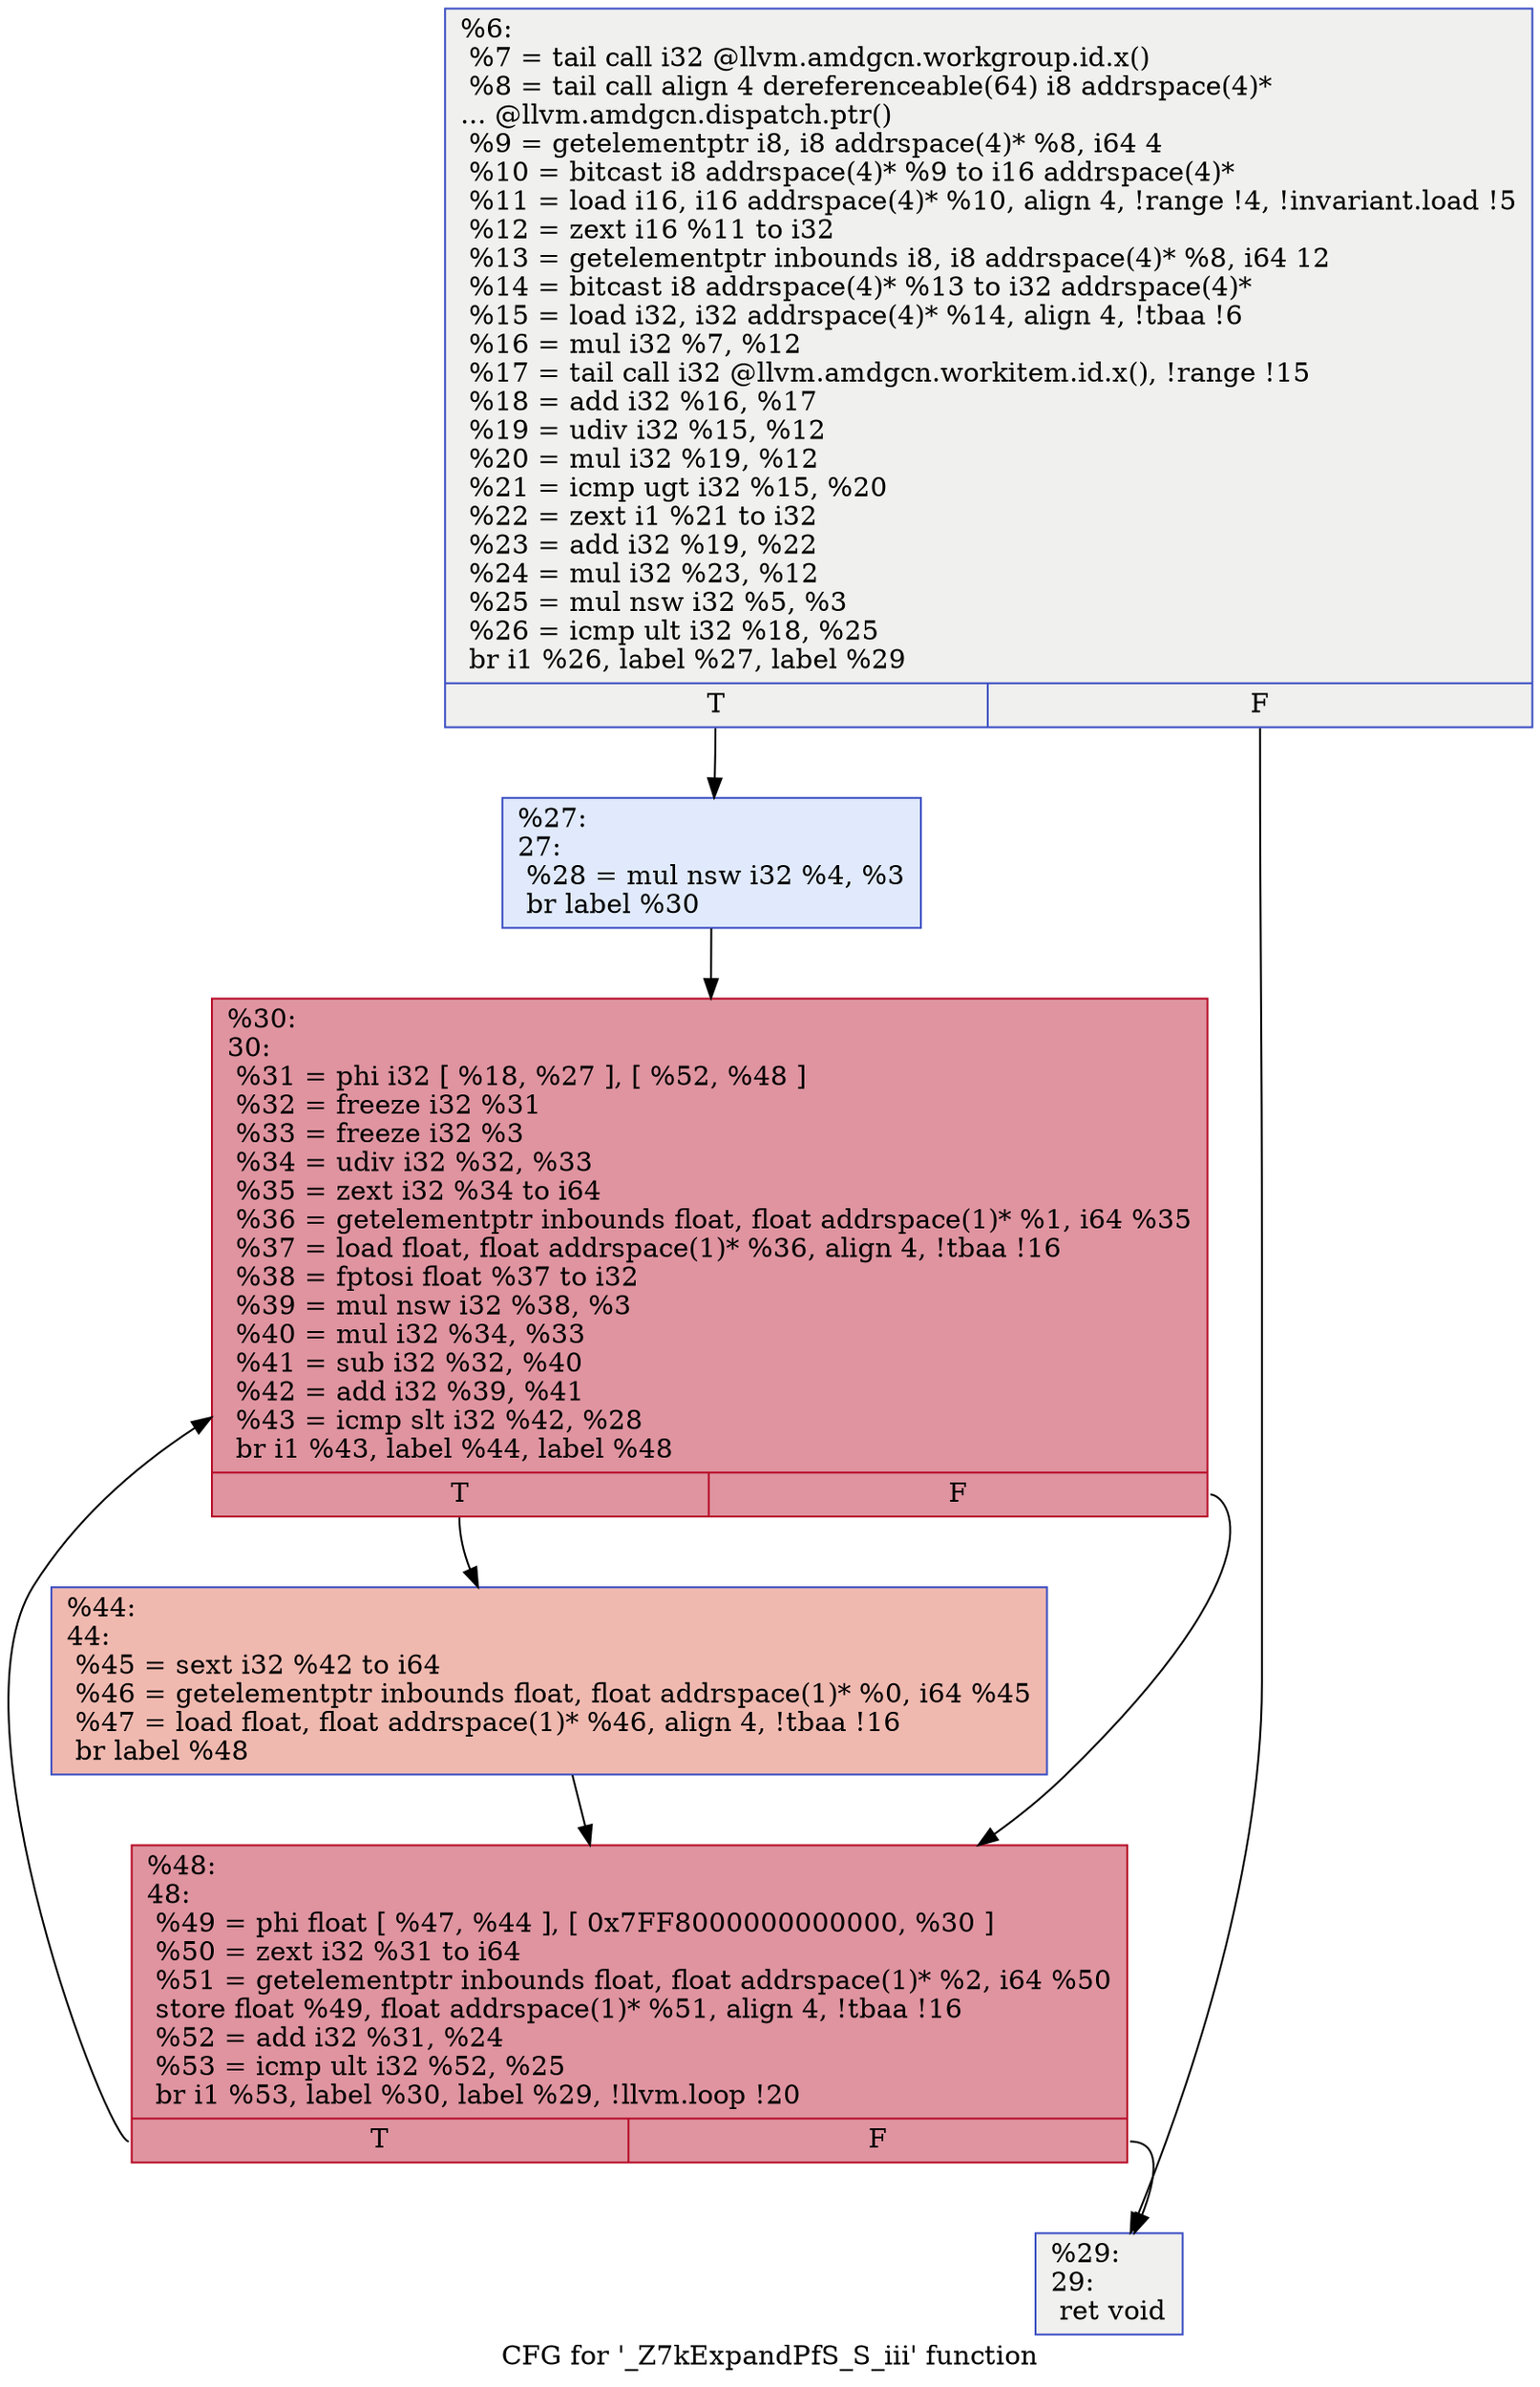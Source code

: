 digraph "CFG for '_Z7kExpandPfS_S_iii' function" {
	label="CFG for '_Z7kExpandPfS_S_iii' function";

	Node0x56f87e0 [shape=record,color="#3d50c3ff", style=filled, fillcolor="#dedcdb70",label="{%6:\l  %7 = tail call i32 @llvm.amdgcn.workgroup.id.x()\l  %8 = tail call align 4 dereferenceable(64) i8 addrspace(4)*\l... @llvm.amdgcn.dispatch.ptr()\l  %9 = getelementptr i8, i8 addrspace(4)* %8, i64 4\l  %10 = bitcast i8 addrspace(4)* %9 to i16 addrspace(4)*\l  %11 = load i16, i16 addrspace(4)* %10, align 4, !range !4, !invariant.load !5\l  %12 = zext i16 %11 to i32\l  %13 = getelementptr inbounds i8, i8 addrspace(4)* %8, i64 12\l  %14 = bitcast i8 addrspace(4)* %13 to i32 addrspace(4)*\l  %15 = load i32, i32 addrspace(4)* %14, align 4, !tbaa !6\l  %16 = mul i32 %7, %12\l  %17 = tail call i32 @llvm.amdgcn.workitem.id.x(), !range !15\l  %18 = add i32 %16, %17\l  %19 = udiv i32 %15, %12\l  %20 = mul i32 %19, %12\l  %21 = icmp ugt i32 %15, %20\l  %22 = zext i1 %21 to i32\l  %23 = add i32 %19, %22\l  %24 = mul i32 %23, %12\l  %25 = mul nsw i32 %5, %3\l  %26 = icmp ult i32 %18, %25\l  br i1 %26, label %27, label %29\l|{<s0>T|<s1>F}}"];
	Node0x56f87e0:s0 -> Node0x56fae00;
	Node0x56f87e0:s1 -> Node0x56fae90;
	Node0x56fae00 [shape=record,color="#3d50c3ff", style=filled, fillcolor="#b9d0f970",label="{%27:\l27:                                               \l  %28 = mul nsw i32 %4, %3\l  br label %30\l}"];
	Node0x56fae00 -> Node0x56fb060;
	Node0x56fae90 [shape=record,color="#3d50c3ff", style=filled, fillcolor="#dedcdb70",label="{%29:\l29:                                               \l  ret void\l}"];
	Node0x56fb060 [shape=record,color="#b70d28ff", style=filled, fillcolor="#b70d2870",label="{%30:\l30:                                               \l  %31 = phi i32 [ %18, %27 ], [ %52, %48 ]\l  %32 = freeze i32 %31\l  %33 = freeze i32 %3\l  %34 = udiv i32 %32, %33\l  %35 = zext i32 %34 to i64\l  %36 = getelementptr inbounds float, float addrspace(1)* %1, i64 %35\l  %37 = load float, float addrspace(1)* %36, align 4, !tbaa !16\l  %38 = fptosi float %37 to i32\l  %39 = mul nsw i32 %38, %3\l  %40 = mul i32 %34, %33\l  %41 = sub i32 %32, %40\l  %42 = add i32 %39, %41\l  %43 = icmp slt i32 %42, %28\l  br i1 %43, label %44, label %48\l|{<s0>T|<s1>F}}"];
	Node0x56fb060:s0 -> Node0x56fbb20;
	Node0x56fb060:s1 -> Node0x56fb170;
	Node0x56fbb20 [shape=record,color="#3d50c3ff", style=filled, fillcolor="#de614d70",label="{%44:\l44:                                               \l  %45 = sext i32 %42 to i64\l  %46 = getelementptr inbounds float, float addrspace(1)* %0, i64 %45\l  %47 = load float, float addrspace(1)* %46, align 4, !tbaa !16\l  br label %48\l}"];
	Node0x56fbb20 -> Node0x56fb170;
	Node0x56fb170 [shape=record,color="#b70d28ff", style=filled, fillcolor="#b70d2870",label="{%48:\l48:                                               \l  %49 = phi float [ %47, %44 ], [ 0x7FF8000000000000, %30 ]\l  %50 = zext i32 %31 to i64\l  %51 = getelementptr inbounds float, float addrspace(1)* %2, i64 %50\l  store float %49, float addrspace(1)* %51, align 4, !tbaa !16\l  %52 = add i32 %31, %24\l  %53 = icmp ult i32 %52, %25\l  br i1 %53, label %30, label %29, !llvm.loop !20\l|{<s0>T|<s1>F}}"];
	Node0x56fb170:s0 -> Node0x56fb060;
	Node0x56fb170:s1 -> Node0x56fae90;
}
